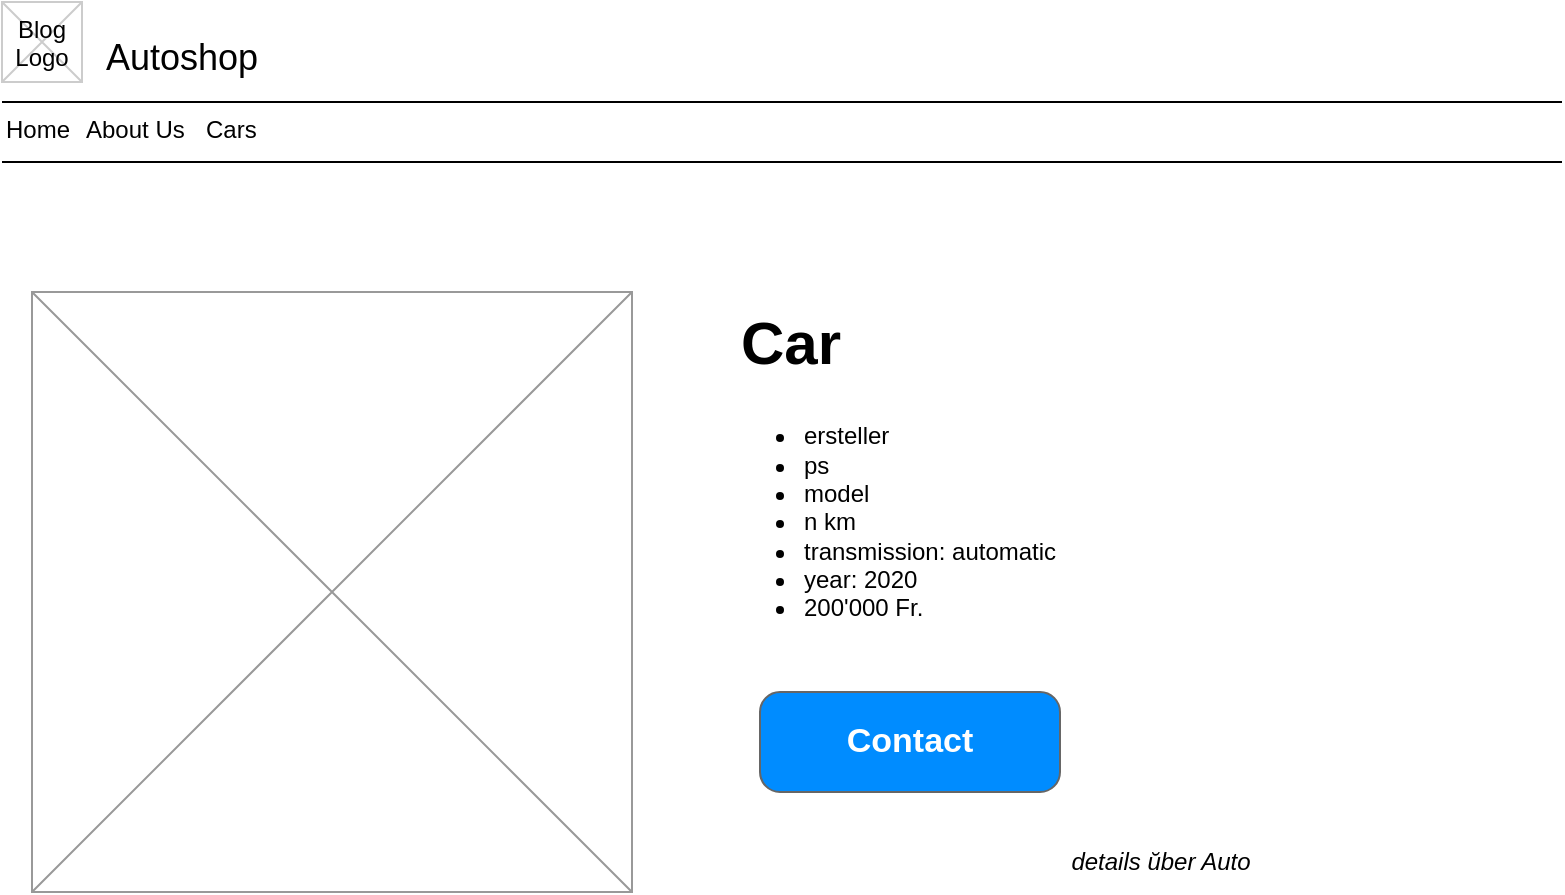 <mxfile version="24.6.1" type="device">
  <diagram name="Page-1" id="xwTriKCUGvvv0g9xVgej">
    <mxGraphModel dx="1100" dy="809" grid="1" gridSize="10" guides="1" tooltips="1" connect="1" arrows="1" fold="1" page="1" pageScale="1" pageWidth="827" pageHeight="1169" math="0" shadow="0">
      <root>
        <mxCell id="0" />
        <mxCell id="1" parent="0" />
        <mxCell id="XsFljBI2_btFXu9UgIS9-1" value="Autoshop" style="text;spacingTop=-5;fontSize=18;fontStyle=0" parent="1" vertex="1">
          <mxGeometry x="70" y="30" width="230" height="20" as="geometry" />
        </mxCell>
        <mxCell id="XsFljBI2_btFXu9UgIS9-2" value="" style="line;strokeWidth=1" parent="1" vertex="1">
          <mxGeometry x="20" y="60" width="780" height="10" as="geometry" />
        </mxCell>
        <mxCell id="XsFljBI2_btFXu9UgIS9-3" value="" style="line;strokeWidth=1" parent="1" vertex="1">
          <mxGeometry x="20" y="90" width="780" height="10" as="geometry" />
        </mxCell>
        <mxCell id="XsFljBI2_btFXu9UgIS9-4" value="Home" style="text;spacingTop=-5;" parent="1" vertex="1">
          <mxGeometry x="20" y="70.0" width="30" height="20" as="geometry" />
        </mxCell>
        <mxCell id="XsFljBI2_btFXu9UgIS9-5" value="About Us" style="text;spacingTop=-5;" parent="1" vertex="1">
          <mxGeometry x="60.0" y="70.0" width="30" height="20" as="geometry" />
        </mxCell>
        <mxCell id="XsFljBI2_btFXu9UgIS9-6" value="" style="verticalLabelPosition=bottom;verticalAlign=top;strokeWidth=1;shape=mxgraph.mockup.graphics.iconGrid;strokeColor=#CCCCCC;gridSize=1,1;" parent="1" vertex="1">
          <mxGeometry x="20" y="15" width="40" height="40" as="geometry" />
        </mxCell>
        <mxCell id="XsFljBI2_btFXu9UgIS9-7" value="Blog &#xa;Logo" style="text;spacingTop=-5;align=center" parent="1" vertex="1">
          <mxGeometry x="20" y="20" width="40" height="40" as="geometry" />
        </mxCell>
        <mxCell id="XsFljBI2_btFXu9UgIS9-9" value="" style="verticalLabelPosition=bottom;shadow=0;dashed=0;align=center;html=1;verticalAlign=top;strokeWidth=1;shape=mxgraph.mockup.graphics.simpleIcon;strokeColor=#999999;" parent="1" vertex="1">
          <mxGeometry x="35" y="160" width="300" height="300" as="geometry" />
        </mxCell>
        <mxCell id="XsFljBI2_btFXu9UgIS9-10" value="&lt;b&gt;&lt;font style=&quot;font-size: 30px;&quot;&gt;Car&lt;/font&gt;&lt;/b&gt;" style="text;html=1;align=center;verticalAlign=middle;resizable=0;points=[];autosize=1;strokeColor=none;fillColor=none;" parent="1" vertex="1">
          <mxGeometry x="379" y="160" width="70" height="50" as="geometry" />
        </mxCell>
        <mxCell id="XsFljBI2_btFXu9UgIS9-11" value="&lt;div align=&quot;left&quot;&gt;&lt;ul&gt;&lt;li&gt;ersteller&lt;/li&gt;&lt;li&gt;ps&lt;/li&gt;&lt;li&gt;model&lt;br&gt;&lt;/li&gt;&lt;li&gt;&lt;div&gt;n km&lt;/div&gt;&lt;/li&gt;&lt;li&gt;transmission: automatic&lt;/li&gt;&lt;li&gt;year: 2020&lt;/li&gt;&lt;li&gt;200&#39;000 Fr.&lt;br&gt;&lt;/li&gt;&lt;/ul&gt;&lt;/div&gt;" style="text;html=1;align=left;verticalAlign=middle;resizable=0;points=[];autosize=1;strokeColor=none;fillColor=none;" parent="1" vertex="1">
          <mxGeometry x="379" y="200" width="190" height="150" as="geometry" />
        </mxCell>
        <mxCell id="XsFljBI2_btFXu9UgIS9-12" value="Contact" style="strokeWidth=1;shadow=0;dashed=0;align=center;html=1;shape=mxgraph.mockup.buttons.button;strokeColor=#666666;fontColor=#ffffff;mainText=;buttonStyle=round;fontSize=17;fontStyle=1;fillColor=#008cff;whiteSpace=wrap;" parent="1" vertex="1">
          <mxGeometry x="399" y="360" width="150" height="50" as="geometry" />
        </mxCell>
        <mxCell id="XsFljBI2_btFXu9UgIS9-13" value="&lt;i&gt;details ŭber Auto&lt;/i&gt;" style="text;html=1;align=center;verticalAlign=middle;whiteSpace=wrap;rounded=0;" parent="1" vertex="1">
          <mxGeometry x="399" y="430" width="401" height="30" as="geometry" />
        </mxCell>
        <mxCell id="aGvV9UpGUYRWPwE_rj8W-1" value="Cars" style="text;spacingTop=-5;" vertex="1" parent="1">
          <mxGeometry x="120" y="70.0" width="30" height="20" as="geometry" />
        </mxCell>
      </root>
    </mxGraphModel>
  </diagram>
</mxfile>
